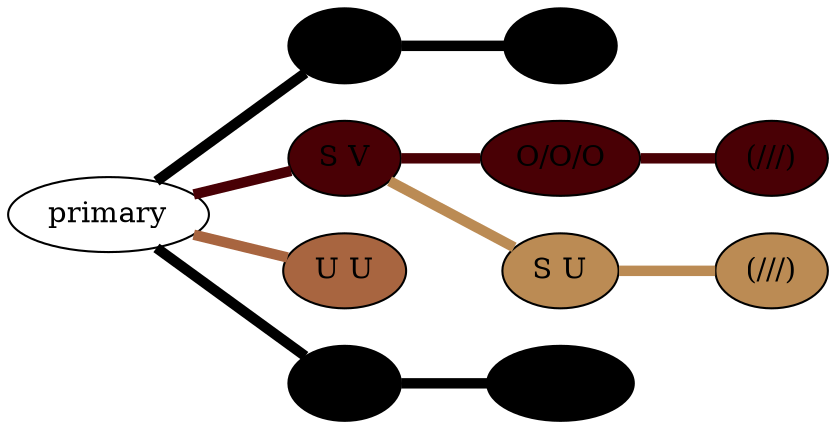 graph {
 graph [rankdir=LR]
"1" [qtype="pendant_node", pendant_colors="#000000", pendant_ply="Z", pendant_attach="V", pendant_length="15", label="Z V", style=filled, fillcolor="#000000"]
"primary" -- "1" [qtype="pendant_link",penwidth=5,color="#000000"]
"1:0" [qtype="knot_node", knot_value="1", knot_type="S", knot_position="12.0", knot_spin="S", label="O", style=filled, fillcolor="#000000"]
"1" -- "1:0" [qtype="knot_link",penwidth=5,color="#000000"]
"2" [qtype="pendant_node", pendant_colors="#490005", pendant_ply="S", pendant_attach="V", pendant_length="58", label="S V", style=filled, fillcolor="#490005"]
"primary" -- "2" [qtype="pendant_link",penwidth=5,color="#490005"]
"2:0" [qtype="knot_node", knot_value="3", knot_type="S", knot_position="10.5", knot_spin="S", label="O/O/O", style=filled, fillcolor="#490005"]
"2" -- "2:0" [qtype="knot_link",penwidth=5,color="#490005"]
"2:1" [qtype="knot_node", knot_value="3", knot_type="L", knot_position="20.0", knot_spin="S", label="(///)", style=filled, fillcolor="#490005"]
"2:0" -- "2:1" [qtype="knot_link",penwidth=5,color="#490005"]
"2s1" [qtype="pendant_node", pendant_colors="#BB8B54", pendant_ply="S", pendant_attach="U", pendant_length="29", label="S U", style=filled, fillcolor="#BB8B54"]
"2" -- "2s1" [qtype="pendant_link",penwidth=5,color="#BB8B54"]
"2s1:0" [qtype="knot_node", knot_value="3", knot_type="L", knot_position="25.0", knot_spin="S", label="(///)", style=filled, fillcolor="#BB8B54"]
"2s1" -- "2s1:0" [qtype="knot_link",penwidth=5,color="#BB8B54"]
"3" [qtype="pendant_node", pendant_colors="#A86540", pendant_ply="U", pendant_attach="U", pendant_length="0", label="U U", style=filled, fillcolor="#A86540"]
"primary" -- "3" [qtype="pendant_link",penwidth=5,color="#A86540"]
"4" [qtype="pendant_node", pendant_colors="#000000", pendant_ply="Z", pendant_attach="V", pendant_length="24", label="Z V", style=filled, fillcolor="#000000"]
"primary" -- "4" [qtype="pendant_link",penwidth=5,color="#000000"]
"4:0" [qtype="knot_node", knot_value="6", knot_type="L", knot_position="20.0", knot_spin="S", label="(//////)", style=filled, fillcolor="#000000"]
"4" -- "4:0" [qtype="knot_link",penwidth=5,color="#000000"]
}
